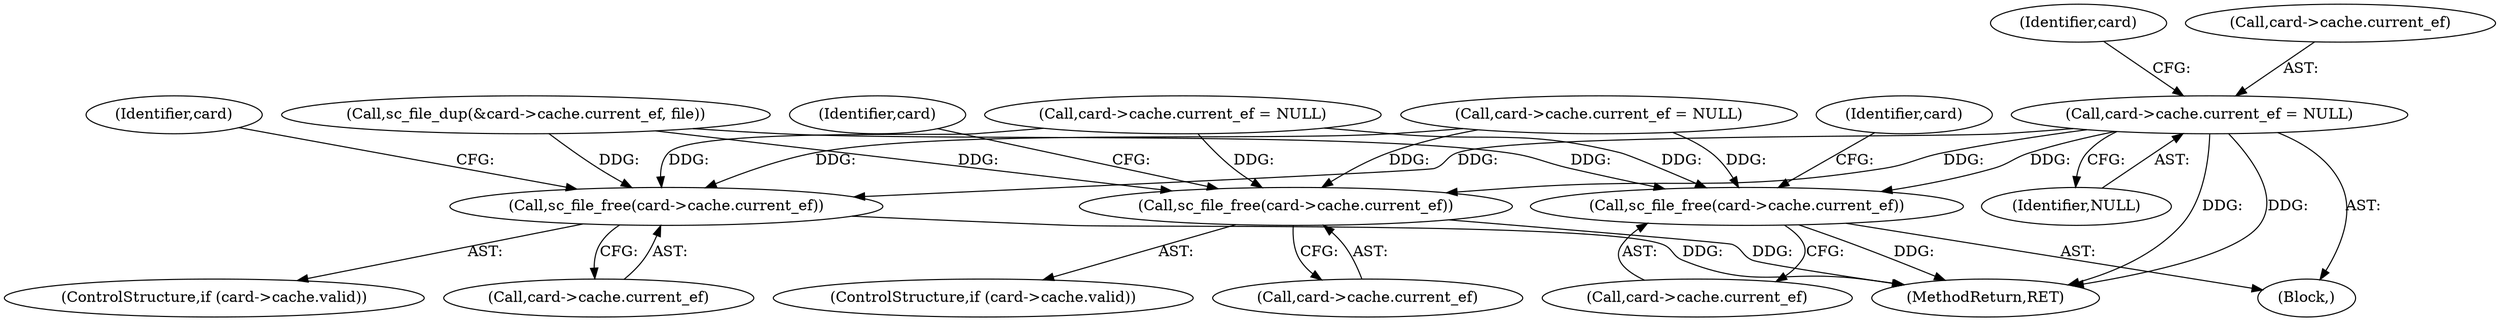digraph "0_OpenSC_03628449b75a93787eb2359412a3980365dda49b#diff-f8c0128e14031ed9307d47f10f601b54@pointer" {
"1001127" [label="(Call,card->cache.current_ef = NULL)"];
"1001029" [label="(Call,sc_file_free(card->cache.current_ef))"];
"1001065" [label="(Call,sc_file_free(card->cache.current_ef))"];
"1001121" [label="(Call,sc_file_free(card->cache.current_ef))"];
"1001065" [label="(Call,sc_file_free(card->cache.current_ef))"];
"1001130" [label="(Identifier,card)"];
"1001023" [label="(ControlStructure,if (card->cache.valid))"];
"1001122" [label="(Call,card->cache.current_ef)"];
"1001059" [label="(ControlStructure,if (card->cache.valid))"];
"1001137" [label="(Identifier,card)"];
"1001038" [label="(Identifier,card)"];
"1001127" [label="(Call,card->cache.current_ef = NULL)"];
"1001133" [label="(Identifier,NULL)"];
"1001078" [label="(Call,sc_file_dup(&card->cache.current_ef, file))"];
"1001029" [label="(Call,sc_file_free(card->cache.current_ef))"];
"1001074" [label="(Identifier,card)"];
"1001066" [label="(Call,card->cache.current_ef)"];
"1001128" [label="(Call,card->cache.current_ef)"];
"1001121" [label="(Call,sc_file_free(card->cache.current_ef))"];
"1001035" [label="(Call,card->cache.current_ef = NULL)"];
"1001107" [label="(Block,)"];
"1001030" [label="(Call,card->cache.current_ef)"];
"1001147" [label="(MethodReturn,RET)"];
"1001071" [label="(Call,card->cache.current_ef = NULL)"];
"1001127" -> "1001107"  [label="AST: "];
"1001127" -> "1001133"  [label="CFG: "];
"1001128" -> "1001127"  [label="AST: "];
"1001133" -> "1001127"  [label="AST: "];
"1001137" -> "1001127"  [label="CFG: "];
"1001127" -> "1001147"  [label="DDG: "];
"1001127" -> "1001147"  [label="DDG: "];
"1001127" -> "1001029"  [label="DDG: "];
"1001127" -> "1001065"  [label="DDG: "];
"1001127" -> "1001121"  [label="DDG: "];
"1001029" -> "1001023"  [label="AST: "];
"1001029" -> "1001030"  [label="CFG: "];
"1001030" -> "1001029"  [label="AST: "];
"1001038" -> "1001029"  [label="CFG: "];
"1001029" -> "1001147"  [label="DDG: "];
"1001035" -> "1001029"  [label="DDG: "];
"1001071" -> "1001029"  [label="DDG: "];
"1001078" -> "1001029"  [label="DDG: "];
"1001065" -> "1001059"  [label="AST: "];
"1001065" -> "1001066"  [label="CFG: "];
"1001066" -> "1001065"  [label="AST: "];
"1001074" -> "1001065"  [label="CFG: "];
"1001065" -> "1001147"  [label="DDG: "];
"1001035" -> "1001065"  [label="DDG: "];
"1001071" -> "1001065"  [label="DDG: "];
"1001078" -> "1001065"  [label="DDG: "];
"1001121" -> "1001107"  [label="AST: "];
"1001121" -> "1001122"  [label="CFG: "];
"1001122" -> "1001121"  [label="AST: "];
"1001130" -> "1001121"  [label="CFG: "];
"1001121" -> "1001147"  [label="DDG: "];
"1001035" -> "1001121"  [label="DDG: "];
"1001071" -> "1001121"  [label="DDG: "];
"1001078" -> "1001121"  [label="DDG: "];
}

